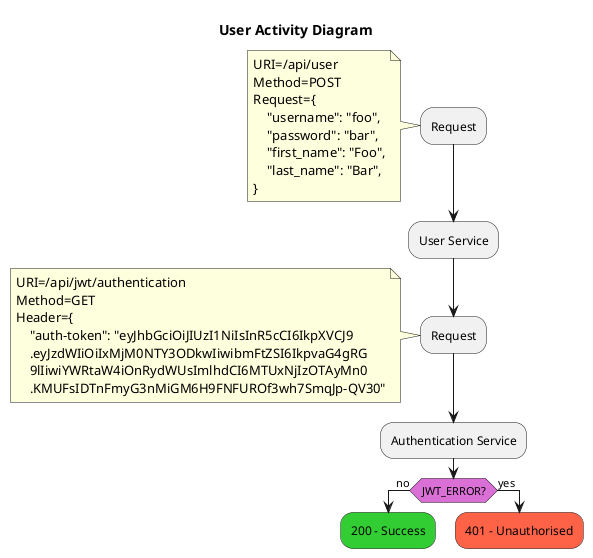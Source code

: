 @startuml
'https://plantuml.com/activity-diagram-beta

title User Activity Diagram

:Request;
note
URI=/api/user
Method=POST
Request={
    "username": "foo",
    "password": "bar",
    "first_name": "Foo",
    "last_name": "Bar",
}
end note

:User Service;

:Request;
note
URI=/api/jwt/authentication
Method=GET
Header={
    "auth-token": "eyJhbGciOiJIUzI1NiIsInR5cCI6IkpXVCJ9
    .eyJzdWIiOiIxMjM0NTY3ODkwIiwibmFtZSI6IkpvaG4gRG
    9lIiwiYWRtaW4iOnRydWUsImlhdCI6MTUxNjIzOTAyMn0
    .KMUFsIDTnFmyG3nMiGM6H9FNFUROf3wh7SmqJp-QV30"
end note

:Authentication Service;

skinparam ActivityDiamondBackgroundColor orchid
if (JWT_ERROR?) then (no)
    #limegreen:200 - Success;
    kill;
else (yes)
    #tomato:401 - Unauthorised;
    kill;
endif

@enduml
